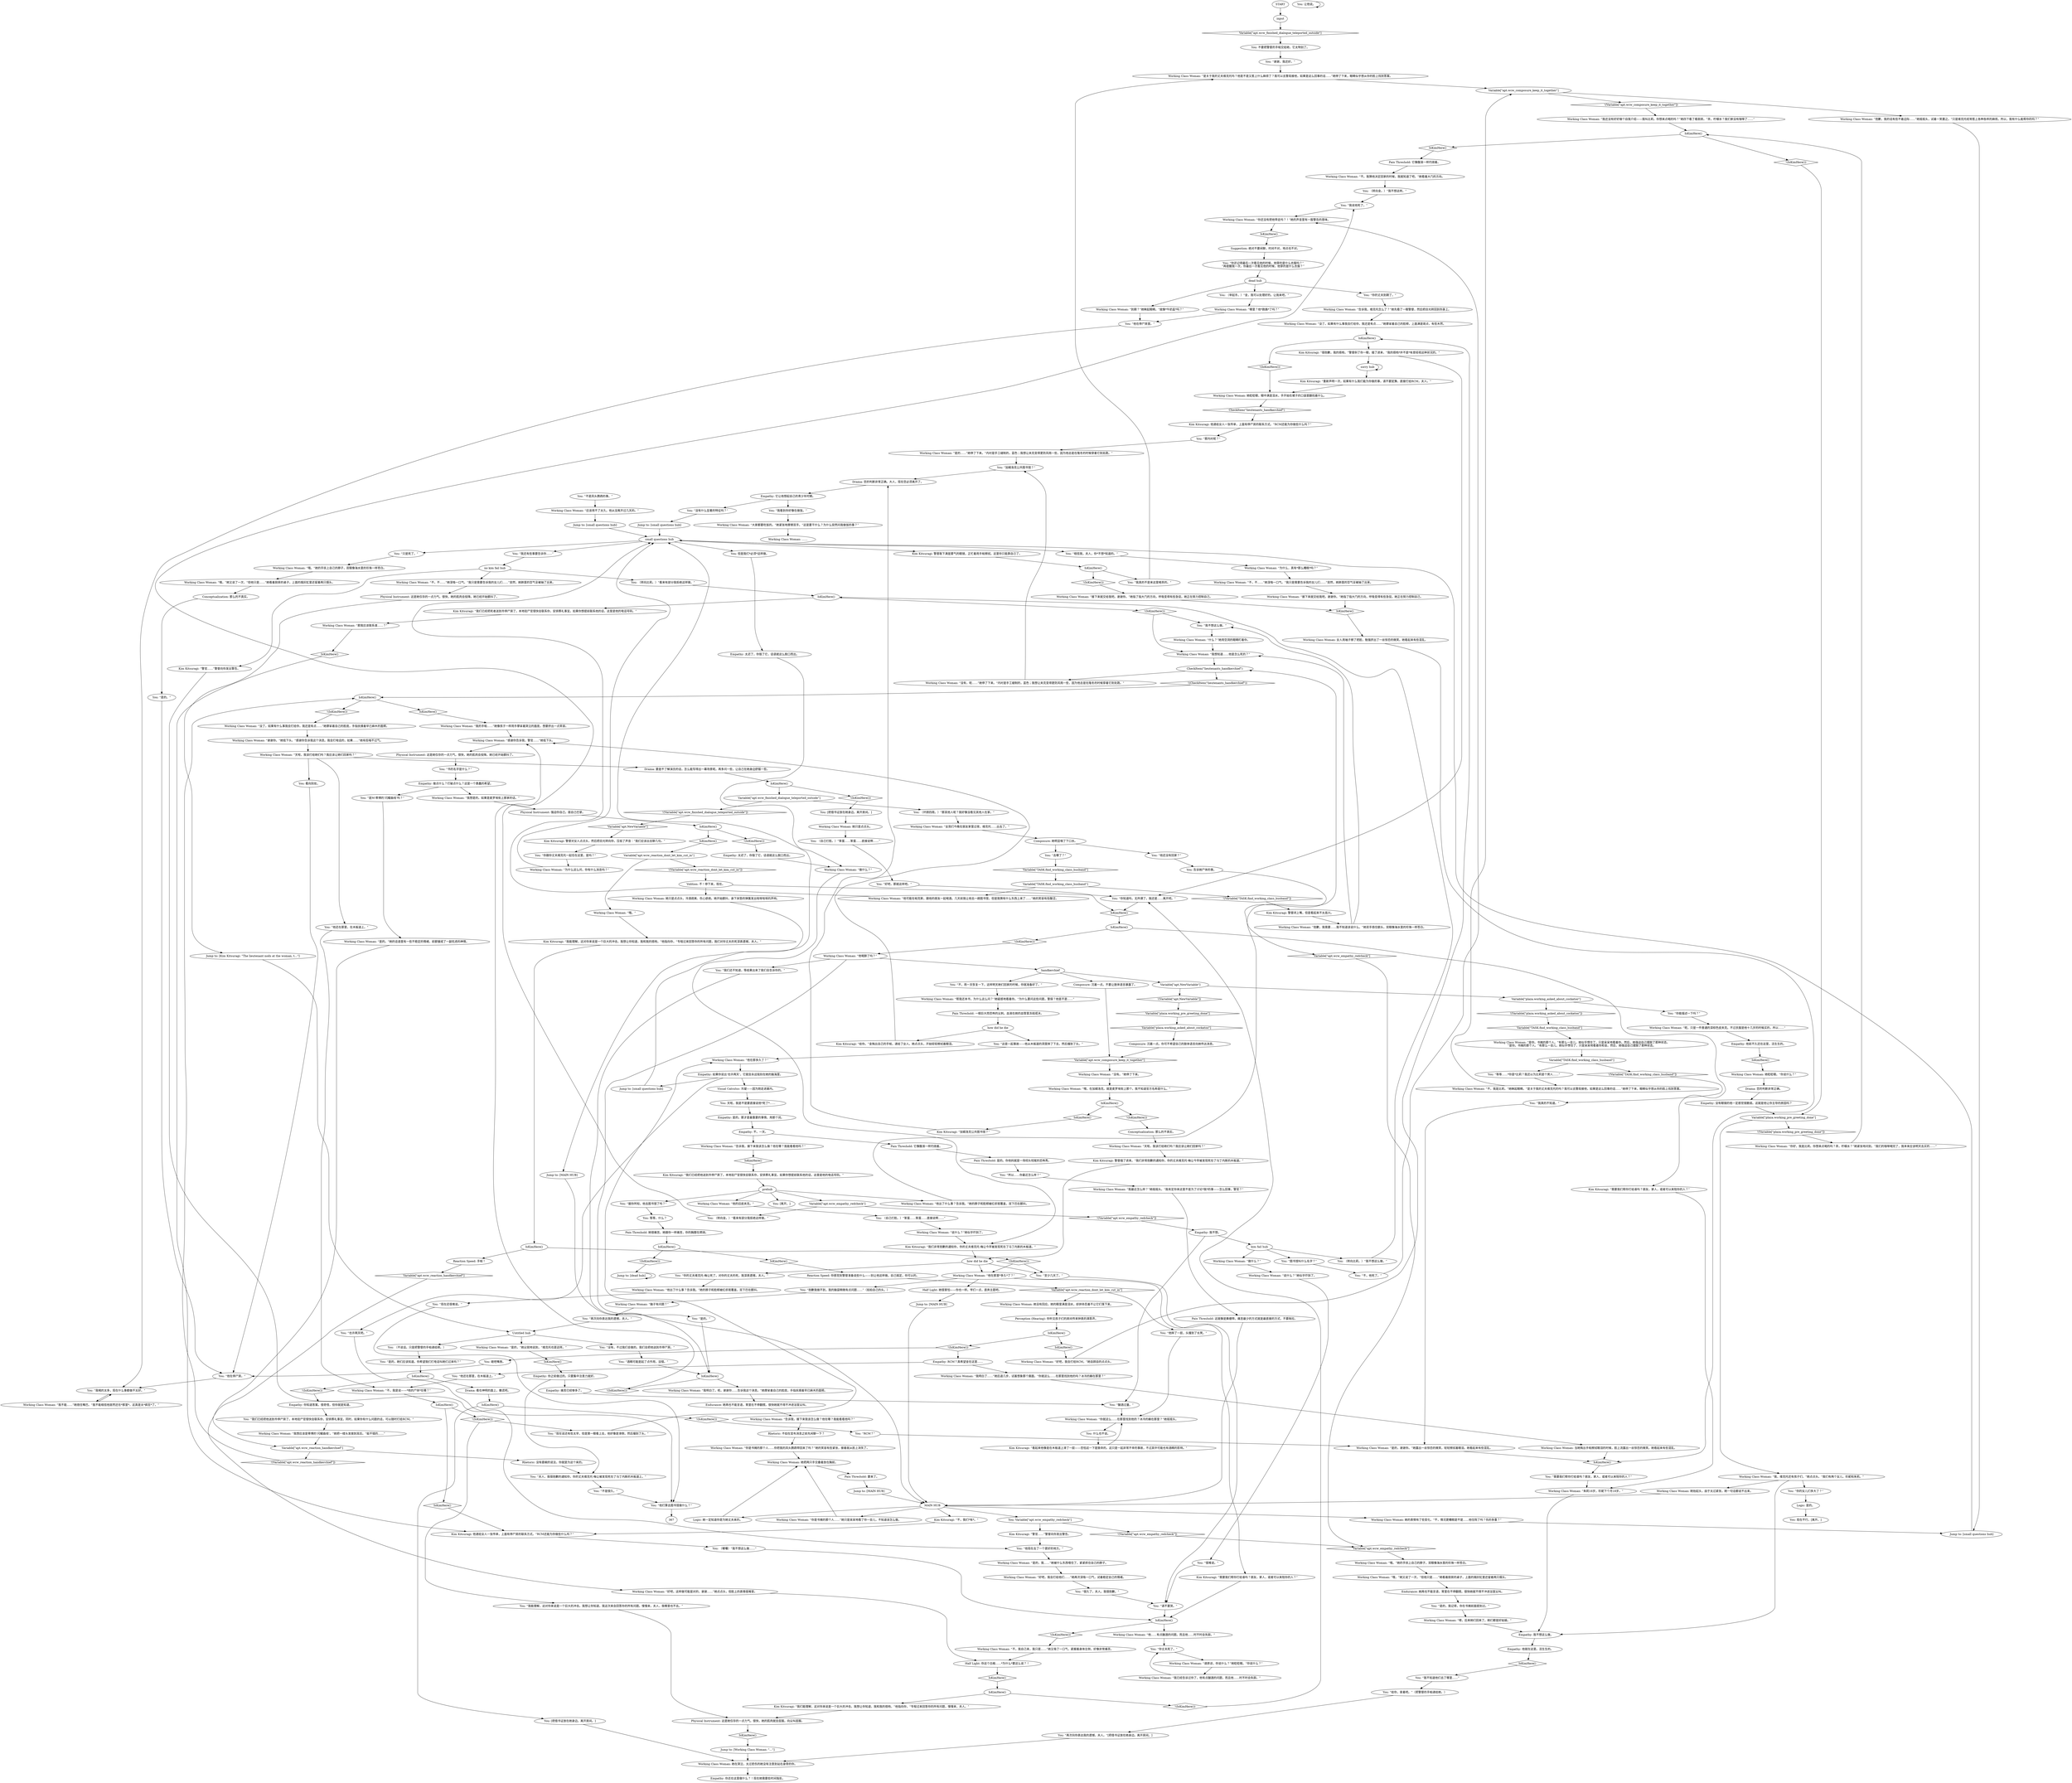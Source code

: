 # APT / WCW MAIN
# Working Class Woman in her room, apartment #20.
# ==================================================
digraph G {
	  0 [label="START"];
	  1 [label="input"];
	  2 [label="Pain Threshold: 要来了。"];
	  3 [label="Jump to: [MAIN HUB]"];
	  4 [label="Working Class Woman: “是关于我的丈夫维克托吗？他是不是又惹上什么麻烦了？我可以去警局接他，如果是这么回事的话……”她停了下来，眼睛似乎想从你的脸上找到答案。"];
	  5 [label="MAIN HUB"];
	  6 [label="Working Class Woman: “女孩们今晚在朋友家里过夜，维克托……出去了。”"];
	  7 [label="Jump to: [small questions hub]"];
	  8 [label="You: “你的女儿们多大了？”"];
	  9 [label="IsKimHere()"];
	  10 [label="IsKimHere()", shape=diamond];
	  11 [label="!(IsKimHere())", shape=diamond];
	  12 [label="Reaction Speed: 你感觉到警督准备说些什么——别让他这样做。自己搞定，你可以的。"];
	  13 [label="Working Class Woman: “哦，”她又说了一次，“但他只是……”她看着厨房的桌子，上面的烟灰缸里还留着两只烟头。"];
	  14 [label="Working Class Woman: “你就这么……在那里找到他的？冰冷的躺在那里？”她摇摇头。"];
	  15 [label="You: “我不想这么做。”"];
	  16 [label="You: “你知道吗，无所谓了。我还是……离开吧。”"];
	  17 [label="Perception (Hearing): 你听见孩子们的房间传来钟表的滴答声。"];
	  18 [label="Working Class Woman: “哦，”她又说了一次，“但他只是……”她看着厨房的桌子，上面的烟灰缸里还留着两只烟头。"];
	  19 [label="Working Class Woman: “呃，只是一件普通的深棕色皮夹克。不过衣服是他十几岁的时候买的，所以……”"];
	  20 [label="Working Class Woman: “天啦，我该打给她们吗？我应该让她们回家吗？”"];
	  21 [label="Physical Instrument: 这是她仅存的一点力气。很快，她的肌肉会投降。她已经开始颤抖了。"];
	  22 [label="Working Class Woman: “我最近怎么样？”她摇摇头。“我肯定你来这里不是为了讨论*我*的事——怎么回事，警官？”"];
	  23 [label="You: [把借书证放在她身边。离开房间。]"];
	  24 [label="Working Class Woman: “是你。书摊的那个人。”有那么一会儿，她似乎愣住了，只是呆呆地看着你。然后，她强迫自己摆脱了那种状态。\n“是你。书摊的那个人。”有那么一会儿，她似乎愣住了，只是呆呆地看着你和金。然后，她强迫自己摆脱了那种状态。"];
	  25 [label="Working Class Woman: “不，我是比莉。”她眯起眼睛。“是关于我的丈夫维克托的吗？我可以去警局接他，如果是这么回事的话……”她停了下来，眼睛似乎想从你的脸上找到答案。"];
	  26 [label="Working Class Woman: “为什么，真有*那么糟糕*吗？”"];
	  27 [label="IsKimHere()"];
	  28 [label="IsKimHere()", shape=diamond];
	  29 [label="!(IsKimHere())", shape=diamond];
	  30 [label="Working Class Woman: “告诉我，接下来我该怎么做？他在哪？我能看看他吗？”"];
	  31 [label="Working Class Woman: “什么？”她用空洞的眼睛盯着你。"];
	  32 [label="You: “夫人，我很抱歉的通知你，你的丈夫维克托·梅让被发现死在了马丁内斯的木板道上。”"];
	  33 [label="Working Class Woman: “谢谢你。”她低下头。“感谢你告诉我这个消息。我会打电话的，如果……”她有些喘不过气。"];
	  34 [label="Working Class Woman: “嗯，后来她们回来了。她们都是好姑娘。”"];
	  35 [label="Empathy: 是的。那才是最重要的事情。用那个词。"];
	  36 [label="You: “是的。”"];
	  37 [label="Empathy: 如果你说出‘也许两天’，它就会永远铭刻在她的脑海里。"];
	  38 [label="Working Class Woman: “你好，我是比莉。你想来点喝的吗？茶，柠檬水？”她紧张地问到。“我们的咖啡喝完了，我本来应该明天去买的……”"];
	  39 [label="You: “去哪了？”"];
	  40 [label="You: “他还没有回家？”"];
	  41 [label="Empathy: 我不想。"];
	  42 [label="IsKimHere()"];
	  43 [label="IsKimHere()", shape=diamond];
	  44 [label="!(IsKimHere())", shape=diamond];
	  45 [label="Working Class Woman: “请原谅，你说什么？”她眨眨眼。“你说什么？”"];
	  46 [label="You: “你的丈夫到期了。”"];
	  47 [label="Working Class Woman: “接下来就交给我吧。谢谢你。”她指了指大门的方向，呼吸变得有些急促。她正在努力控制自己。"];
	  48 [label="You: “这是一起事故——他从木板道的洞里摔了下去，然后撞到了头。”"];
	  49 [label="You: “我们还不知道，等结果出来了我们会告诉你的。”"];
	  50 [label="Kim Kitsuragi: “我们已经把他送到市停尸房了。本地验尸官很快会联系你，安排葬礼事宜。如果你想提前联系他的话，这里是他的电话号码。”"];
	  51 [label="Empathy: 你知道答案。很奇怪，但你就是知道。"];
	  52 [label="Working Class Woman: “是的。”她的话语里有一些不稳定的情绪，前额皱成了一副忧虑的神情。"];
	  53 [label="IsKimHere()"];
	  54 [label="IsKimHere()", shape=diamond];
	  55 [label="!(IsKimHere())", shape=diamond];
	  56 [label="Composure: 她明显咽了下口水。"];
	  57 [label="IsKimHere()"];
	  58 [label="IsKimHere()", shape=diamond];
	  59 [label="!(IsKimHere())", shape=diamond];
	  60 [label="Kim Kitsuragi: “加姆洛克公共图书馆？”"];
	  61 [label="Empathy: 你还在这里做什么？！现在她需要些时间独处。"];
	  62 [label="small questions hub"];
	  63 [label="You: “我还有些事要告诉你……”"];
	  64 [label="Jump to: [MAIN HUB]"];
	  65 [label="Working Class Woman: “说什么？”她似乎吓到了。"];
	  66 [label="You: 看向别处。"];
	  67 [label="Working Class Woman: “脑子有问题？”"];
	  68 [label="IsKimHere()"];
	  69 [label="IsKimHere()", shape=diamond];
	  70 [label="!(IsKimHere())", shape=diamond];
	  71 [label="You: “我们已经把他送到市停尸房了。本地验尸官很快会联系你，安排葬礼事宜。同时，如果你有什么问题的话，可以随时打给RCM。”"];
	  72 [label="You: “没有什么显著的特征吗？”"];
	  73 [label="Working Class Woman: “是的……”她停了下来。“内衬是手工缝制的，蓝色；我想让夹克变得更防风雨一些，因为他总是在隆冬的时候穿着它到处跑。”"];
	  74 [label="You: “也许两天吧。”"];
	  75 [label="Working Class Woman: “大家都要吃饭的。”她紧张地摩擦双手。“这是要干什么？为什么突然问我做饭的事？”"];
	  76 [label="IsKimHere()"];
	  77 [label="IsKimHere()", shape=diamond];
	  78 [label="!(IsKimHere())", shape=diamond];
	  79 [label="You: “不是凤头鹦鹉的事。”"];
	  80 [label="You: “据你所知，他去图书馆了吗？”"];
	  81 [label="You: “只是死了。”"];
	  82 [label="Kim Kitsuragi: “我能理解，这对你来说是一个巨大的冲击。我想让你知道，我和我的搭档，”他指向你，“专程过来回答你的所有问题，我们对你丈夫的死深表遗憾，夫人。”"];
	  83 [label="You: “我不知道他们去了哪里……”"];
	  84 [label="You: （不说话。只是把警督的手帕递给她。）"];
	  85 [label="Variable[\"apt.NewVariable\"]"];
	  86 [label="Variable[\"apt.NewVariable\"]", shape=diamond];
	  87 [label="!(Variable[\"apt.NewVariable\"])", shape=diamond];
	  88 [label="Variable[\"plaza.working_asked_about_cockatoo\"]"];
	  89 [label="Variable[\"plaza.working_asked_about_cockatoo\"]", shape=diamond];
	  90 [label="!(Variable[\"plaza.working_asked_about_cockatoo\"])", shape=diamond];
	  91 [label="You: “你能描述一下吗？”"];
	  92 [label="You: （自己打脸。）“笨蛋……笨蛋……直接说啊……”"];
	  93 [label="You: （转向比莉。）“看来有部分我拒绝这样做。”"];
	  94 [label="Working Class Woman: “不，不……”她深吸一口气。“我只是需要告诉我的女儿们……”突然，她肺里的空气全被抽了出来。"];
	  95 [label="Working Class Woman: “朱莉16岁，珍妮下个月18岁。”"];
	  96 [label="Logic: 是的。"];
	  97 [label="Physical Instrument: 强迫你自己。扇自己巴掌。"];
	  98 [label="Empathy: 他就在这里。活生生的。"];
	  99 [label="Conceptualization: 那么的不真实。"];
	  100 [label="Working Class Woman: “不。我猜他决定回家的时候，我就知道了吧。”她看着大门的方向。"];
	  101 [label="You: 等等，什么？"];
	  102 [label="kim fail hub"];
	  103 [label="Variable[\"apt.wcw_reaction_dont_let_kim_cut_in\"]"];
	  104 [label="Variable[\"apt.wcw_reaction_dont_let_kim_cut_in\"]", shape=diamond];
	  105 [label="!(Variable[\"apt.wcw_reaction_dont_let_kim_cut_in\"])", shape=diamond];
	  106 [label="Working Class Woman: “哦。”"];
	  107 [label="Working Class Woman: “你还没有把他带走吗？！”她的声音里有一股警告的意味。"];
	  108 [label="Working Class Woman: “不，我是说——*他的尸体*在哪？”"];
	  109 [label="You: “给你，拿着吧。”（把警督的手帕递给她。）"];
	  110 [label="You: “不，用一天恢复一下，这样明天她们回家的时候，你就准备好了。”"];
	  111 [label="Working Class Woman: “告诉我，接下来我该怎么做？他在哪？我能看看他吗？”"];
	  112 [label="You: “是的，我记得，你在书摊前面提到过。”"];
	  113 [label="Working Class Woman: 她抬起头，由于太过紧张，她一句话都说不出来。"];
	  114 [label="Kim Kitsuragi: 警督对女人点点头，然后把目光转向你，压低了声音：“我们应该出去聊几句。”"];
	  115 [label="Untitled hub"];
	  116 [label="IsKimHere()"];
	  117 [label="IsKimHere()", shape=diamond];
	  118 [label="!(IsKimHere())", shape=diamond];
	  119 [label="You: [把借书证放在她身边。离开房间。]"];
	  120 [label="You: “你跟你丈夫维克托一起住在这里，是吗？”"];
	  121 [label="Working Class Woman: “你是书摊的那个人……”她只是呆呆地看了你一会儿，不知道该怎么做。"];
	  122 [label="You: “我真的不知道。”"];
	  123 [label="Working Class Woman: “我明白了……”她后退几步，试着想象那个画面。“你就这么……在那里找到他的吗？冰冷的躺在那里？”"];
	  124 [label="IsKimHere()"];
	  125 [label="IsKimHere()", shape=diamond];
	  126 [label="!(IsKimHere())", shape=diamond];
	  127 [label="Working Class Woman: “我明白了。呃，谢谢你……告诉我这个消息。”她摩挲着自己的脸庞，手指抚摸着早已麻木的面颊。"];
	  128 [label="Working Class Woman: “我想应该是蒂博的‘闪耀曲线’。”她把一缕头发拨到耳后。“挺不错的……”"];
	  129 [label="Empathy: 做点什么？打破点什么？这是一个愚蠢的希望。"];
	  130 [label="Pain Threshold: 一根巨大而恐怖的尖刺。血液在她的血管里冻结成冰。"];
	  131 [label="Drama: 您的判断非常正确。"];
	  132 [label="prehub"];
	  133 [label="Variable[\"plaza.working_pre_greeting_done\"]"];
	  134 [label="Variable[\"plaza.working_pre_greeting_done\"]", shape=diamond];
	  135 [label="!(Variable[\"plaza.working_pre_greeting_done\"])", shape=diamond];
	  136 [label="Working Class Woman: “我，维克托还有孩子们，”她点点头。“我们有两个女儿，珍妮和朱莉。”"];
	  137 [label="Working Class Woman: “为什么这么问，你有什么消息吗？”"];
	  138 [label="Working Class Woman: “哦，在加姆洛克。就是麦罗埃街上那个。我不知道官方名称是什么。”"];
	  139 [label="You: “不，他死了。”"];
	  140 [label="You: “他在停尸房里。”"];
	  141 [label="You: “我能理解，这对你来说是一个巨大的冲击。我想让你知道，我这次来会回答你的所有问题。慢慢来，夫人，我哪里也不去。”"];
	  142 [label="Working Class Woman: “他喝醉了吗？”"];
	  143 [label="Working Class Woman: “他在那多久了？”"];
	  144 [label="Working Class Woman: 当她掏出手帕擦拭眼泪的时候，脸上流露出一丝惊恐的微笑。她看起来有些混乱。"];
	  145 [label="You: “是的，她们应该知道。你希望我们打电话叫她们过来吗？”"];
	  146 [label="Pain Threshold: 它像酸液一样灼烧着。"];
	  147 [label="Physical Instrument: 这是她仅存的一点力气。很快，她的肌肉会投降。她已经开始颤抖了。"];
	  148 [label="Working Class Woman: “天啦，我该打给她们吗？我应该让她们回家吗？”"];
	  149 [label="You: “是的。”"];
	  150 [label="Drama: 要是不了解演员的话，怎么能写得出一幕场景呢。再多问一些，让自己在她身边舒服一些。"];
	  151 [label="Pain Threshold: 这就像是撕绷带。痛苦最少的方式就是最直接的方式，不要拖拉。"];
	  152 [label="You: “你还记得最后一次看见他的时候，他穿的是什么衣服吗？”\n“再提醒我一次，你最后一次看见他的时候，他穿的是什么衣服？”"];
	  153 [label="You: “相信我，夫人，你*不想*知道的。”"];
	  154 [label="You: “你的丈夫维克托·梅让死了。对你的丈夫的死，我深表遗憾，夫人。”"];
	  155 [label="how did he die"];
	  156 [label="You: “现在还很难说。”"];
	  157 [label="Visual Calculus: 冷凝——因为刚走进屋内。"];
	  158 [label="IsKimHere()"];
	  159 [label="IsKimHere()", shape=diamond];
	  160 [label="!(IsKimHere())", shape=diamond];
	  161 [label="You: “我真的不是来这里喝茶的。”"];
	  162 [label="You: [离开。]"];
	  163 [label="Logic: 她一定知道你是为她丈夫来的。"];
	  164 [label="Variable[\"TASK.find_working_class_husband\"]"];
	  165 [label="Variable[\"TASK.find_working_class_husband\"]", shape=diamond];
	  166 [label="!(Variable[\"TASK.find_working_class_husband\"])", shape=diamond];
	  167 [label="You: “等等……*你是*比莉？我还以为比莉是个男人……”"];
	  168 [label="Working Class Woman: “他出了什么事？告诉我。”她的脖子和脸颊被红疹斑覆盖，双下巴在颤抖。"];
	  169 [label="IsKimHere()"];
	  170 [label="IsKimHere()", shape=diamond];
	  171 [label="!(IsKimHere())", shape=diamond];
	  172 [label="Reaction Speed: 手帕！"];
	  173 [label="Kim Kitsuragi: 他递给女人一张传单，上面有停尸房的联系方式。“RCM还能为你做些什么吗？”"];
	  174 [label="Empathy: 没有眼镜的他一定感觉很脆弱。这就是他让你主导的原因吗？"];
	  175 [label="You: 天啦，我是不是要直接说他*死了*……"];
	  176 [label="Empathy: 痛苦已经够多了。"];
	  177 [label="Pain Threshold: 她很痛苦。她跟你一样痛苦，你的胸膛在燃烧。"];
	  178 [label="Working Class Woman: “我已经告诉过你了，他有点酗酒的问题，而且他……时不时会失踪。”"];
	  179 [label="Variable[\"TASK.find_working_class_husband\"]"];
	  180 [label="Variable[\"TASK.find_working_class_husband\"]", shape=diamond];
	  181 [label="!(Variable[\"TASK.find_working_class_husband\"])", shape=diamond];
	  182 [label="Working Class Woman: “他可能在帕克斯，跟他的朋友一起喝酒。几天前我让他去一趟图书馆，但是我猜有什么东西上来了……”她的笑容有些酸涩。"];
	  183 [label="You: “你丈夫死了。”"];
	  184 [label="Working Class Woman: “做什么？”"];
	  185 [label="IsKimHere()"];
	  186 [label="IsKimHere()", shape=diamond];
	  187 [label="!(IsKimHere())", shape=diamond];
	  188 [label="Kim Kitsuragi: “我们已经把死者送到市停尸房了。本地验尸官很快会联系你，安排葬礼事宜。如果你想提前联系他的话，这里是他的电话号码。”"];
	  189 [label="Kim Kitsuragi: 他递给女人一张传单，上面有停尸房的联系方式。“RCM还能为你做些什么吗？”"];
	  190 [label="Working Class Woman: “那我应该联系谁……？”"];
	  191 [label="You: “我喝的太多，现在什么事都做不太好。”"];
	  192 [label="Working Class Woman: 她只是点点头，冷漠疏离、伤心欲绝。她开始颤抖，身下床垫的弹簧发出吱呀吱呀的声响。"];
	  193 [label="Working Class Woman: 她眨眨眼，眼中满是泪水，手开始在裙子的口袋里翻找着什么。"];
	  194 [label="You: “他打算去图书馆做什么？”"];
	  195 [label="Kim Kitsuragi: 警督取下满是雾气的眼镜，正忙着用手帕擦拭。这里你只能靠自己了。"];
	  196 [label="Pain Threshold: 它像酸液一样灼烧着。"];
	  197 [label="Working Class Woman: “接下来就交给我吧。谢谢你。”她指了指大门的方向，呼吸变得有些急促。她正在努力控制自己。"];
	  198 [label="Jump to: [Working Class Woman: \"...\"]"];
	  199 [label="Working Class Woman: 她只是点点头。"];
	  200 [label="Working Class Woman: “应该用不了太久。他从没离开过几天的。”"];
	  201 [label="You: （转向金。）“我不想这样。”"];
	  202 [label="You: “图书馆叫什么名字？”"];
	  203 [label="You: 但是我们*必须*这样做。"];
	  204 [label="You: “酗酒过量。”"];
	  205 [label="Working Class Woman: “他在那里*多久*了？”"];
	  206 [label="You: 什么也不说。"];
	  207 [label="Working Class Woman: “我想知道……他是怎么死的？”"];
	  208 [label="Kim Kitsuragi: “看起来他像是在木板道上滑了一跤——恐怕这一下是致命的。这只是一起非常不幸的事故，不过其中可能也有酒精的影响。”"];
	  209 [label="IsKimHere()"];
	  210 [label="IsKimHere()", shape=diamond];
	  211 [label="!(IsKimHere())", shape=diamond];
	  212 [label="Kim Kitsuragi: “我们能理解，这对你来说是一个巨大的冲击。我想让你知道，我和我的搭档，”他指向你，“专程过来回答你的所有问题，慢慢来，夫人。”"];
	  213 [label="Working Class Woman: 她眨眨眼。“你说什么？”"];
	  214 [label="You: “不是很久。”"];
	  215 [label="Jump to: [small questions hub]"];
	  216 [label="Variable[\"apt.wcw_reaction_handkerchief\"]"];
	  217 [label="Variable[\"apt.wcw_reaction_handkerchief\"]", shape=diamond];
	  218 [label="!(Variable[\"apt.wcw_reaction_handkerchief\"])", shape=diamond];
	  219 [label="Rhetoric: 没有委婉的说法，你就是为这个来的。"];
	  220 [label="Empathy: 不。一天。"];
	  221 [label="Kim Kitsuragi: 警督插了进来。“我们非常抱歉的通知你，你的丈夫维克托·梅让今早被发现死在了马丁内斯的木板道。”"];
	  222 [label="Volition: 不！停下来，现在。"];
	  223 [label="You: “所以……你最近怎么样？”"];
	  224 [label="Working Class Woman: 她的表情有了些变化。“不，情况更糟糕是不是……他住院了吗？伤的多重？”"];
	  225 [label="Working Class Woman: “我还没有好好做个自我介绍——我叫比莉。你想来点喝的吗？”她四下看了看厨房。“茶，柠檬水？我们家没有咖啡了……”"];
	  226 [label="Working Class Woman: 她把两只手交叠着放在胸前。"];
	  227 [label="no kim fail hub"];
	  228 [label="Empathy: 太迟了，你毁了它，话语就这么脱口而出。"];
	  229 [label="Kim Kitsuragi: “我们非常抱歉的通知你，你的丈夫维克托·梅让今早被发现死在了马丁内斯的木板道。”"];
	  230 [label="You: 让他说。"];
	  231 [label="You: “他摔了一跤，头撞到了长凳。”"];
	  232 [label="You: “至少几天了。”"];
	  233 [label="You: “抱歉我做不到，我的脑袋稍微有点问题……”（拍拍自己的头。）"];
	  234 [label="Kim Kitsuragi: “重新声明一次，如果有什么我们能为你做的事，请不要犹豫，直接打给RCM，夫人。”"];
	  235 [label="IsKimHere()"];
	  236 [label="IsKimHere()", shape=diamond];
	  237 [label="!(IsKimHere())", shape=diamond];
	  238 [label="Kim Kitsuragi: “需要我们帮你打给谁吗？朋友，家人，或者可以来陪你的人？”"];
	  239 [label="You: “需要我们帮你打给谁吗？朋友，家人，或者可以来陪你的人？”"];
	  240 [label="Working Class Woman: “感谢你告诉我，警官……”她低下头。"];
	  241 [label="Empathy: 它让他想起自己的青少年时期。"];
	  242 [label="Empathy: 他前不久还在这里，活生生的。"];
	  243 [label="Endurance: 她再也不能言语，胃里在不停翻搅。很快她就不得不冲进浴室尖叫。"];
	  244 [label="Half Light: 你这个白痴……*为什么*要这么说？！"];
	  245 [label="Working Class Woman: “不，不……”她深吸一口气。“我只是需要告诉我的女儿们……”突然，她肺里的空气全被抽了出来。"];
	  246 [label="IsKimHere()"];
	  247 [label="IsKimHere()", shape=diamond];
	  248 [label="!(IsKimHere())", shape=diamond];
	  249 [label="Working Class Woman: “他……有点酗酒的问题。而且他……时不时会失踪。”"];
	  250 [label="Kim Kitsuragi: 警督闭上嘴，但是看起来不太高兴。"];
	  251 [label="Working Class Woman: “哪里？他*跑路*了吗？”"];
	  252 [label="Working Class Woman: “是的，我……”她被什么东西噎住了，紧紧抓住自己的脖子。"];
	  253 [label="Working Class Woman: “哦。”她的手抚上自己的脖子，双眼像海水里的珍珠一样苍白。"];
	  254 [label="how did he die"];
	  255 [label="CheckItem(\"lieutenants_handkerchief\")"];
	  256 [label="CheckItem(\"lieutenants_handkerchief\")", shape=diamond];
	  257 [label="!(CheckItem(\"lieutenants_handkerchief\"))", shape=diamond];
	  258 [label="Working Class Woman: “没有，呃……”她停了下来。“内衬是手工缝制的，蓝色；我想让夹克变得更防风雨一些，因为他总是在隆冬的时候穿着它到处跑。”"];
	  259 [label="Jump to: [small questions hub]"];
	  260 [label="You: “加姆洛克公共图书馆？”"];
	  261 [label="Conceptualization: 那么的不真实。"];
	  262 [label="Pain Threshold: 是的。你他妈就是一场彻头彻尾的恐怖秀。"];
	  263 [label="You: “再次向你表达我的遗憾，夫人。”"];
	  264 [label="Jump to: [Kim Kitsuragi: \"The lieutenant nods at the woman, t...\"]"];
	  265 [label="Working Class Woman: 女人用袖子擦了把脸，勉强挤出了一丝惊恐的微笑。她看起来有些混乱。"];
	  266 [label="You: “谢谢，我还好。”"];
	  267 [label="Variable[\"apt.wcw_empathy_redcheck\"]"];
	  268 [label="Variable[\"apt.wcw_empathy_redcheck\"]", shape=diamond];
	  269 [label="!(Variable[\"apt.wcw_empathy_redcheck\"])", shape=diamond];
	  270 [label="You: （转向金。）“看来有部分我拒绝这样做。”"];
	  271 [label="You: （转向比莉。）“我不想这么做。”"];
	  272 [label="Kim Kitsuragi: “警官……”警督向你发出警告。"];
	  273 [label="Working Class Woman: “说什么？”她似乎吓到了。"];
	  274 [label="You: “好吧，那就这样吧。”"];
	  275 [label="sorry hub"];
	  276 [label="IsKimHere()"];
	  277 [label="IsKimHere()", shape=diamond];
	  278 [label="!(IsKimHere())", shape=diamond];
	  279 [label="Kim Kitsuragi: “很抱歉，我的搭档，”警督斜了你一眼，插了进来，“我的搭档*并不是*有意轻视这种状况的。”"];
	  280 [label="Empathy: 你之前做过的。只要集中注意力就好。"];
	  281 [label="Working Class Woman: “哦。”她的手抚上自己的脖子，双眼像海水里的珍珠一样苍白。"];
	  282 [label="Working Class Woman: “他出了什么事？告诉我。”她的脖子和脸颊被红疹斑覆盖，双下巴在颤抖。"];
	  283 [label="Physical Instrument: 这是她仅存的一点力气。很快，她的肌肉就会屈服。向尖叫屈服。"];
	  284 [label="Jump to: [MAIN HUB]"];
	  285 [label="IsKimHere()"];
	  286 [label="IsKimHere()", shape=diamond];
	  287 [label="!(IsKimHere())", shape=diamond];
	  288 [label="Variable[\"apt.wcw_finished_dialogue_teleported_outside\"]"];
	  289 [label="Variable[\"apt.wcw_finished_dialogue_teleported_outside\"]", shape=diamond];
	  290 [label="!(Variable[\"apt.wcw_finished_dialogue_teleported_outside\"])", shape=diamond];
	  291 [label="You: （环顾四周。）“那其他人呢？我好像没看见其他人在家。”"];
	  292 [label="Empathy: 我不想这么做。"];
	  293 [label="Empathy: 太迟了，你毁了它，话语就这么脱口而出。"];
	  294 [label="You: “他现在去了一个更好的地方。”"];
	  295 [label="Working Class Woman: “到期？”她眯起眼睛。“就像*牛奶盒*吗？”"];
	  296 [label="Working Class Woman: “告诉我，维克托怎么了？”她先看了一眼警督，然后把目光转回到你身上。"];
	  297 [label="Working Class Woman: “抱歉，我需要……我不知道该说什么。”她双手捂住额头，双眼像海水里的珍珠一样苍白。"];
	  298 [label="Working Class Woman: “好吧，我会打给他们……”她再次深吸一口气，试着稳定自己的情绪。"];
	  299 [label="You: “他在停尸房。”"];
	  300 [label="You: “没有，不过我们会做的。我们会把他送到市停尸房。”"];
	  301 [label="Working Class Woman: “不，我自己来，我只是……”她又吸了一口气，紧握着身体左侧，好像非常痛苦。"];
	  302 [label="IsKimHere()"];
	  303 [label="IsKimHere()", shape=diamond];
	  304 [label="!(IsKimHere())", shape=diamond];
	  305 [label="Drama: 看在神明的面上，撒谎吧。"];
	  306 [label="Rhetoric: 不如在宣布消息之前先闲聊一下？"];
	  307 [label="Jump to: [small questions hub]"];
	  308 [label="You: 现在不行。[离开。]"];
	  309 [label="Working Class Woman: “他的旧皮夹克。”"];
	  310 [label="dead hub"];
	  311 [label="Jump to: [dead hub]"];
	  312 [label="Working Class Woman: “没了。如果有什么事我会打给你，我还是有点……”她摩挲着自己的脸颊，上面满是斑点，有些木然。"];
	  313 [label="You: （嘟囔）“我不想这么做……”"];
	  314 [label="Empathy: RCM？真希望金在这里……"];
	  315 [label="You: “RCM？”"];
	  316 [label="You: “他还在那里，在木板道上。”"];
	  317 [label="You: “现在说还有些太早，但是第一眼看上去，他好像是滑倒，然后撞到了头。”"];
	  318 [label="Kim Kitsuragi: “给你。”金掏出自己的手帕，递给了女人。她点点头，开始轻轻擦拭着眼泪。"];
	  319 [label="Working Class Woman: “我的手帕……”她像孩子一样用手摩挲着哭泣的面庞，想要挤出一点笑容。"];
	  320 [label="Working Class Woman: “没了，如果有什么事我会打给你，我还是有点……”她摩挲着自己的脸庞，手指抚摸着早已麻木的面颊。"];
	  321 [label="You: “那内衬呢？”"];
	  322 [label="You: “我看到你好像在做饭。”"];
	  323 [label="Kim Kitsuragi: “不，我们*有*。”"];
	  324 [label="Suggestion: 绝对不要闲聊，时间不对，地点也不对。"];
	  325 [label="Working Class Woman: “你是书摊的那个人……你把我的凤头鹦鹉带回来了吗？”她的笑容有些紧张，接着就从脸上消失了。"];
	  326 [label="Composure: 沉着一点。你可不希望自己的肢体语言向她传达消息。"];
	  327 [label="Variable[\"apt.wcw_composure_keep_it_together\"]"];
	  328 [label="Variable[\"apt.wcw_composure_keep_it_together\"]", shape=diamond];
	  329 [label="!(Variable[\"apt.wcw_composure_keep_it_together\"])", shape=diamond];
	  330 [label="Working Class Woman: “抱歉，我的话有些不着边际……”她摇摇头，试着一笑置之。“只是维克托经常惹上各种各样的麻烦。所以，我有什么能帮你的吗？”"];
	  331 [label="Working Class Woman: “没有。”她停了下来。"];
	  332 [label="You: 告诉她尸体的事。"];
	  333 [label="You: Variable[\"apt.wcw_empathy_redcheck\"]"];
	  334 [label="Variable[\"apt.wcw_empathy_redcheck\"]", shape=diamond];
	  335 [label="!(Variable[\"apt.wcw_empathy_redcheck\"])", shape=diamond];
	  336 [label="Kim Kitsuragi: “警官……”警督向你发出警告。"];
	  337 [label="You: “很难说。”"];
	  338 [label="Kim Kitsuragi: “需要我们帮你打给谁吗？朋友，家人，或者可以来陪你的人？”"];
	  339 [label="Working Class Woman: “好吧，我会打给RCM，”她自顾自的点点头。"];
	  340 [label="Working Class Woman: “是的，谢谢你。”她露出一丝惊恐的微笑，轻轻擦拭着眼泪。她看起来有些混乱。"];
	  341 [label="You: “再次向你表达我的遗憾，夫人。”[把借书证放在她身边。离开房间。]"];
	  342 [label="You: “书的名字是什么？”"];
	  343 [label="You: “是M·蒂博的‘闪耀曲线’吗？”"];
	  344 [label="Working Class Woman: “我想是的。如果是麦罗埃街上那家的话。”"];
	  345 [label="Drama: 您的判断非常正确。大人，现在您必须离开了。"];
	  346 [label="Endurance: 她再也不能言语，胃里在不停翻搅。很快她就不得不冲进浴室尖叫。"];
	  347 [label="You: “很久了，夫人。我很抱歉。”"];
	  348 [label="Half Light: 她很害怕——你也一样。爷们一点，直奔主题吧。"];
	  349 [label="Working Class Woman: ……"];
	  350 [label="Working Class Woman: 她在哭泣，太过悲伤的她没有注意到站在身旁的你。"];
	  351 [label="You: 不要把警督的手帕交给她，它太特别了。"];
	  352 [label="Composure: 沉着一点。不要让肢体语言暴露了。"];
	  353 [label="You: （自己打脸。）“笨蛋……笨蛋……直接说啊……”"];
	  354 [label="Working Class Woman: “做什么？”"];
	  355 [label="You: “我说他死了。”"];
	  356 [label="You: （举起手。）“金，我可以处理好的。让我来吧。”"];
	  357 [label="Working Class Woman: 她没有回应。她的眼里满是泪水，却拼命忍着不让它们落下来。"];
	  358 [label="You: “请不要哭。”"];
	  359 [label="You: 砸吧嘴唇。"];
	  360 [label="You: “他还在那里，在木板道上。”"];
	  361 [label="Working Class Woman: “是的，”她尖锐地说到，“维克托也是这样。”"];
	  362 [label="Working Class Woman: “我不能……”她捂住嘴巴。“我不能相信他居然还在*那里*，这真是太*疯狂*了。”"];
	  363 [label="You: “酒精可能是起了点作用，没错。”"];
	  364 [label="handkerchief"];
	  365 [label="Working Class Woman: “好吧，这样做可能是对的，谢谢……”她点点头，但脸上的表情很难受。"];
	  366 [label="Working Class Woman: “帮我还本书，为什么这么问？”她疑惑地看着你。“为什么要问这些问题，警探？他是不是……”"];
	  0 -> 1
	  1 -> 289
	  2 -> 64
	  3 -> 5
	  4 -> 327
	  5 -> 224
	  5 -> 163
	  5 -> 323
	  5 -> 333
	  5 -> 121
	  6 -> 56
	  7 -> 62
	  8 -> 96
	  9 -> 10
	  9 -> 11
	  10 -> 12
	  11 -> 311
	  12 -> 104
	  13 -> 99
	  14 -> 206
	  15 -> 31
	  16 -> 277
	  17 -> 27
	  18 -> 243
	  19 -> 242
	  20 -> 221
	  21 -> 342
	  22 -> 151
	  23 -> 199
	  24 -> 164
	  25 -> 327
	  26 -> 245
	  27 -> 28
	  27 -> 29
	  28 -> 339
	  29 -> 314
	  29 -> 359
	  30 -> 306
	  31 -> 207
	  32 -> 214
	  33 -> 148
	  34 -> 292
	  35 -> 220
	  36 -> 124
	  37 -> 74
	  37 -> 157
	  37 -> 215
	  38 -> 53
	  39 -> 180
	  40 -> 332
	  41 -> 204
	  41 -> 102
	  42 -> 43
	  42 -> 44
	  43 -> 103
	  44 -> 228
	  45 -> 178
	  46 -> 296
	  47 -> 286
	  48 -> 143
	  49 -> 124
	  50 -> 132
	  51 -> 71
	  52 -> 216
	  53 -> 54
	  53 -> 55
	  54 -> 196
	  55 -> 133
	  56 -> 40
	  56 -> 39
	  57 -> 58
	  57 -> 59
	  58 -> 60
	  59 -> 261
	  60 -> 345
	  62 -> 195
	  62 -> 203
	  62 -> 81
	  62 -> 153
	  62 -> 63
	  63 -> 227
	  64 -> 5
	  65 -> 229
	  66 -> 299
	  67 -> 263
	  68 -> 69
	  68 -> 70
	  69 -> 319
	  70 -> 320
	  71 -> 128
	  72 -> 259
	  73 -> 260
	  74 -> 194
	  75 -> 349
	  76 -> 77
	  76 -> 78
	  77 -> 189
	  78 -> 317
	  78 -> 141
	  79 -> 200
	  80 -> 101
	  81 -> 253
	  82 -> 169
	  83 -> 109
	  84 -> 145
	  85 -> 88
	  85 -> 87
	  86 -> 114
	  87 -> 134
	  88 -> 90
	  88 -> 91
	  89 -> 326
	  90 -> 165
	  91 -> 19
	  92 -> 65
	  93 -> 185
	  94 -> 147
	  95 -> 292
	  96 -> 308
	  97 -> 42
	  98 -> 186
	  99 -> 149
	  100 -> 201
	  101 -> 177
	  102 -> 202
	  102 -> 354
	  102 -> 271
	  103 -> 105
	  103 -> 106
	  104 -> 357
	  104 -> 231
	  105 -> 222
	  106 -> 82
	  107 -> 247
	  108 -> 76
	  109 -> 341
	  110 -> 366
	  111 -> 303
	  112 -> 34
	  113 -> 5
	  114 -> 120
	  115 -> 361
	  115 -> 84
	  115 -> 300
	  116 -> 118
	  116 -> 119
	  117 -> 189
	  118 -> 315
	  119 -> 350
	  120 -> 137
	  121 -> 226
	  122 -> 340
	  123 -> 144
	  124 -> 126
	  124 -> 127
	  125 -> 239
	  126 -> 240
	  127 -> 346
	  128 -> 216
	  129 -> 344
	  129 -> 343
	  130 -> 155
	  131 -> 174
	  132 -> 162
	  132 -> 168
	  132 -> 267
	  132 -> 80
	  132 -> 309
	  133 -> 136
	  133 -> 135
	  134 -> 89
	  135 -> 38
	  136 -> 8
	  136 -> 113
	  136 -> 292
	  137 -> 62
	  138 -> 57
	  139 -> 107
	  140 -> 191
	  141 -> 283
	  142 -> 49
	  142 -> 364
	  142 -> 36
	  143 -> 37
	  144 -> 125
	  145 -> 302
	  146 -> 262
	  147 -> 264
	  148 -> 360
	  148 -> 66
	  148 -> 150
	  149 -> 299
	  150 -> 285
	  151 -> 5
	  152 -> 310
	  153 -> 26
	  154 -> 282
	  155 -> 48
	  155 -> 318
	  156 -> 194
	  157 -> 175
	  158 -> 160
	  158 -> 161
	  159 -> 198
	  160 -> 47
	  161 -> 4
	  163 -> 226
	  164 -> 166
	  164 -> 167
	  165 -> 24
	  166 -> 122
	  167 -> 25
	  168 -> 255
	  169 -> 171
	  169 -> 172
	  170 -> 209
	  171 -> 232
	  171 -> 205
	  172 -> 217
	  173 -> 321
	  174 -> 133
	  175 -> 35
	  176 -> 204
	  177 -> 9
	  178 -> 183
	  179 -> 181
	  179 -> 182
	  180 -> 179
	  181 -> 250
	  182 -> 62
	  183 -> 45
	  184 -> 229
	  185 -> 187
	  185 -> 188
	  186 -> 83
	  187 -> 207
	  187 -> 15
	  188 -> 190
	  189 -> 313
	  190 -> 117
	  191 -> 362
	  192 -> 284
	  193 -> 256
	  194 -> 367
	  195 -> 158
	  196 -> 100
	  197 -> 286
	  198 -> 350
	  199 -> 353
	  200 -> 7
	  201 -> 355
	  202 -> 139
	  203 -> 293
	  204 -> 14
	  205 -> 233
	  205 -> 338
	  205 -> 348
	  206 -> 208
	  207 -> 255
	  208 -> 14
	  209 -> 211
	  209 -> 212
	  210 -> 280
	  211 -> 16
	  212 -> 283
	  213 -> 131
	  214 -> 194
	  215 -> 62
	  216 -> 218
	  216 -> 219
	  217 -> 365
	  218 -> 68
	  219 -> 32
	  220 -> 146
	  220 -> 111
	  221 -> 254
	  222 -> 192
	  222 -> 16
	  223 -> 22
	  224 -> 307
	  225 -> 53
	  226 -> 2
	  227 -> 272
	  227 -> 93
	  227 -> 94
	  228 -> 184
	  229 -> 254
	  230 -> 230
	  231 -> 14
	  232 -> 358
	  233 -> 67
	  234 -> 193
	  235 -> 237
	  235 -> 238
	  236 -> 213
	  237 -> 142
	  238 -> 95
	  239 -> 95
	  240 -> 21
	  241 -> 72
	  241 -> 322
	  242 -> 236
	  243 -> 112
	  244 -> 170
	  245 -> 197
	  246 -> 248
	  246 -> 249
	  247 -> 324
	  248 -> 301
	  249 -> 183
	  250 -> 297
	  251 -> 140
	  252 -> 298
	  253 -> 13
	  254 -> 232
	  254 -> 154
	  254 -> 205
	  255 -> 257
	  255 -> 258
	  256 -> 173
	  257 -> 68
	  258 -> 260
	  259 -> 62
	  260 -> 345
	  261 -> 20
	  262 -> 223
	  263 -> 115
	  264 -> 115
	  265 -> 125
	  266 -> 4
	  267 -> 269
	  267 -> 270
	  268 -> 281
	  269 -> 41
	  270 -> 355
	  271 -> 185
	  272 -> 294
	  273 -> 337
	  274 -> 277
	  275 -> 234
	  275 -> 275
	  276 -> 278
	  276 -> 279
	  277 -> 235
	  278 -> 193
	  279 -> 16
	  279 -> 275
	  280 -> 176
	  280 -> 32
	  281 -> 18
	  282 -> 156
	  283 -> 159
	  284 -> 5
	  285 -> 288
	  285 -> 287
	  286 -> 265
	  287 -> 23
	  288 -> 290
	  288 -> 291
	  289 -> 351
	  290 -> 86
	  291 -> 6
	  292 -> 98
	  293 -> 184
	  294 -> 252
	  295 -> 140
	  296 -> 312
	  297 -> 207
	  297 -> 15
	  298 -> 347
	  299 -> 191
	  300 -> 363
	  301 -> 244
	  302 -> 304
	  302 -> 305
	  303 -> 50
	  304 -> 51
	  305 -> 116
	  306 -> 325
	  307 -> 62
	  309 -> 92
	  310 -> 356
	  310 -> 46
	  310 -> 295
	  311 -> 311
	  312 -> 276
	  313 -> 246
	  314 -> 123
	  314 -> 316
	  315 -> 340
	  316 -> 108
	  317 -> 143
	  318 -> 240
	  319 -> 240
	  320 -> 33
	  321 -> 73
	  322 -> 75
	  323 -> 189
	  324 -> 152
	  325 -> 226
	  326 -> 328
	  327 -> 329
	  327 -> 330
	  328 -> 331
	  329 -> 225
	  330 -> 307
	  331 -> 138
	  332 -> 334
	  333 -> 336
	  333 -> 335
	  334 -> 268
	  335 -> 268
	  336 -> 294
	  337 -> 358
	  338 -> 246
	  339 -> 276
	  340 -> 125
	  341 -> 350
	  342 -> 129
	  343 -> 52
	  344 -> 97
	  345 -> 241
	  346 -> 30
	  347 -> 358
	  348 -> 3
	  350 -> 61
	  351 -> 266
	  352 -> 328
	  353 -> 274
	  354 -> 273
	  355 -> 107
	  356 -> 251
	  357 -> 17
	  358 -> 246
	  359 -> 299
	  360 -> 108
	  361 -> 210
	  362 -> 191
	  363 -> 124
	  364 -> 352
	  364 -> 85
	  364 -> 110
	  365 -> 244
	  366 -> 130
}

